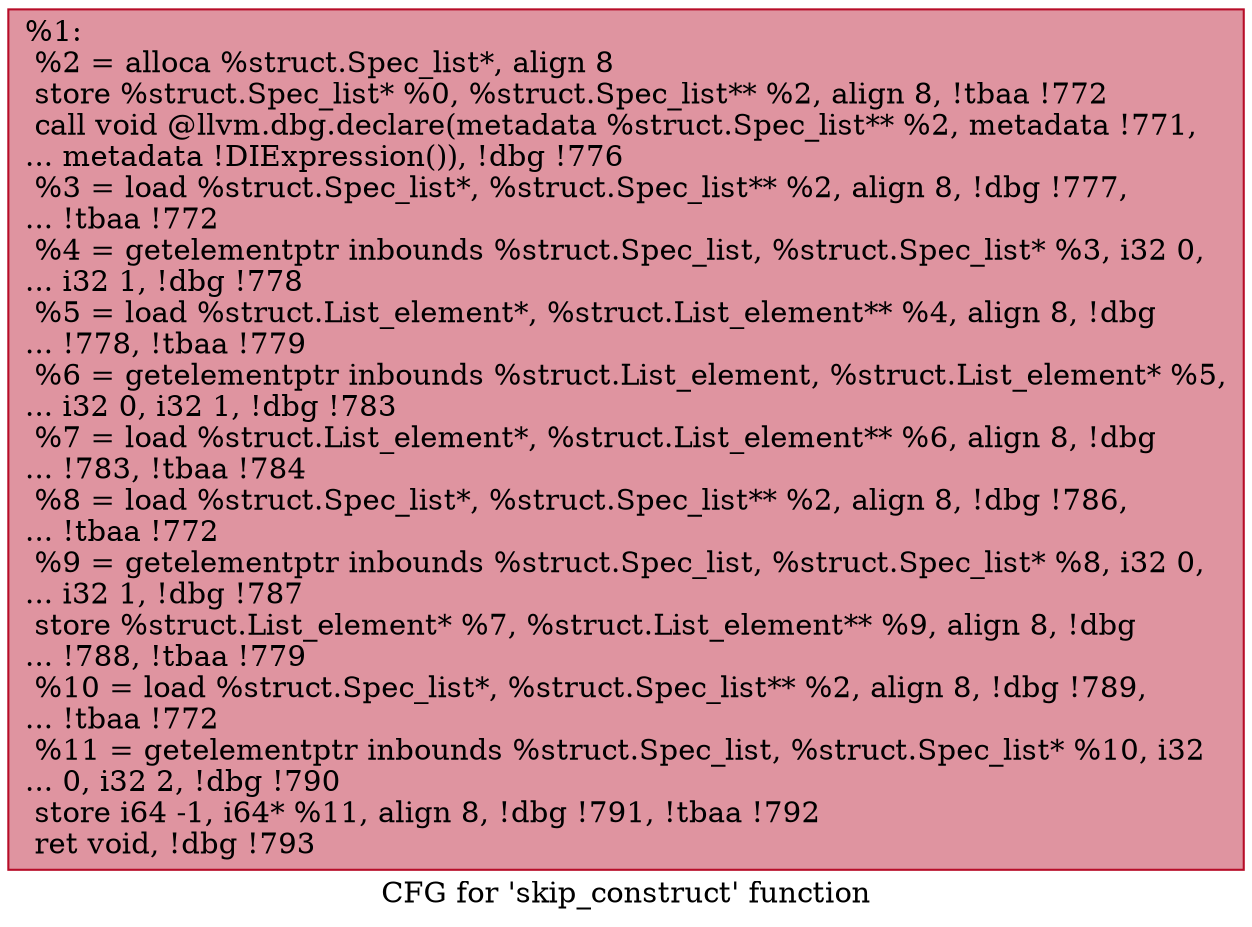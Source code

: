 digraph "CFG for 'skip_construct' function" {
	label="CFG for 'skip_construct' function";

	Node0x1122110 [shape=record,color="#b70d28ff", style=filled, fillcolor="#b70d2870",label="{%1:\l  %2 = alloca %struct.Spec_list*, align 8\l  store %struct.Spec_list* %0, %struct.Spec_list** %2, align 8, !tbaa !772\l  call void @llvm.dbg.declare(metadata %struct.Spec_list** %2, metadata !771,\l... metadata !DIExpression()), !dbg !776\l  %3 = load %struct.Spec_list*, %struct.Spec_list** %2, align 8, !dbg !777,\l... !tbaa !772\l  %4 = getelementptr inbounds %struct.Spec_list, %struct.Spec_list* %3, i32 0,\l... i32 1, !dbg !778\l  %5 = load %struct.List_element*, %struct.List_element** %4, align 8, !dbg\l... !778, !tbaa !779\l  %6 = getelementptr inbounds %struct.List_element, %struct.List_element* %5,\l... i32 0, i32 1, !dbg !783\l  %7 = load %struct.List_element*, %struct.List_element** %6, align 8, !dbg\l... !783, !tbaa !784\l  %8 = load %struct.Spec_list*, %struct.Spec_list** %2, align 8, !dbg !786,\l... !tbaa !772\l  %9 = getelementptr inbounds %struct.Spec_list, %struct.Spec_list* %8, i32 0,\l... i32 1, !dbg !787\l  store %struct.List_element* %7, %struct.List_element** %9, align 8, !dbg\l... !788, !tbaa !779\l  %10 = load %struct.Spec_list*, %struct.Spec_list** %2, align 8, !dbg !789,\l... !tbaa !772\l  %11 = getelementptr inbounds %struct.Spec_list, %struct.Spec_list* %10, i32\l... 0, i32 2, !dbg !790\l  store i64 -1, i64* %11, align 8, !dbg !791, !tbaa !792\l  ret void, !dbg !793\l}"];
}
